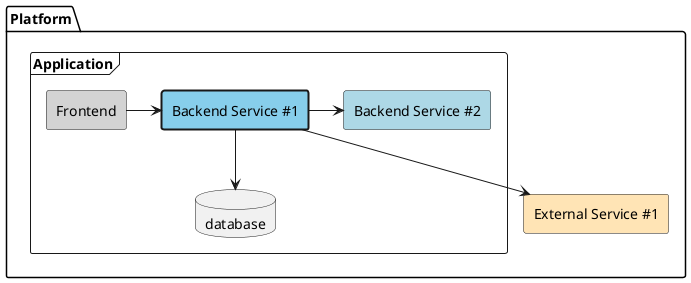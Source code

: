 @startuml
'https://plantuml.com/deployment-diagram

folder "Platform" {
    frame "Application" {
        rectangle "Frontend" as frontend #lightgrey
        rectangle "Backend Service #1" as backendservice1 #skyblue;line.bold
        rectangle "Backend Service #2" as backendservice2 #lightblue
        database "database" as backendservice1database
    }
    rectangle "External Service #1" as externalservice1 #moccasin
}

frontend -r-> backendservice1
backendservice1 -d-> backendservice1database
backendservice1 -r-> backendservice2
backendservice1 --> externalservice1

@enduml
